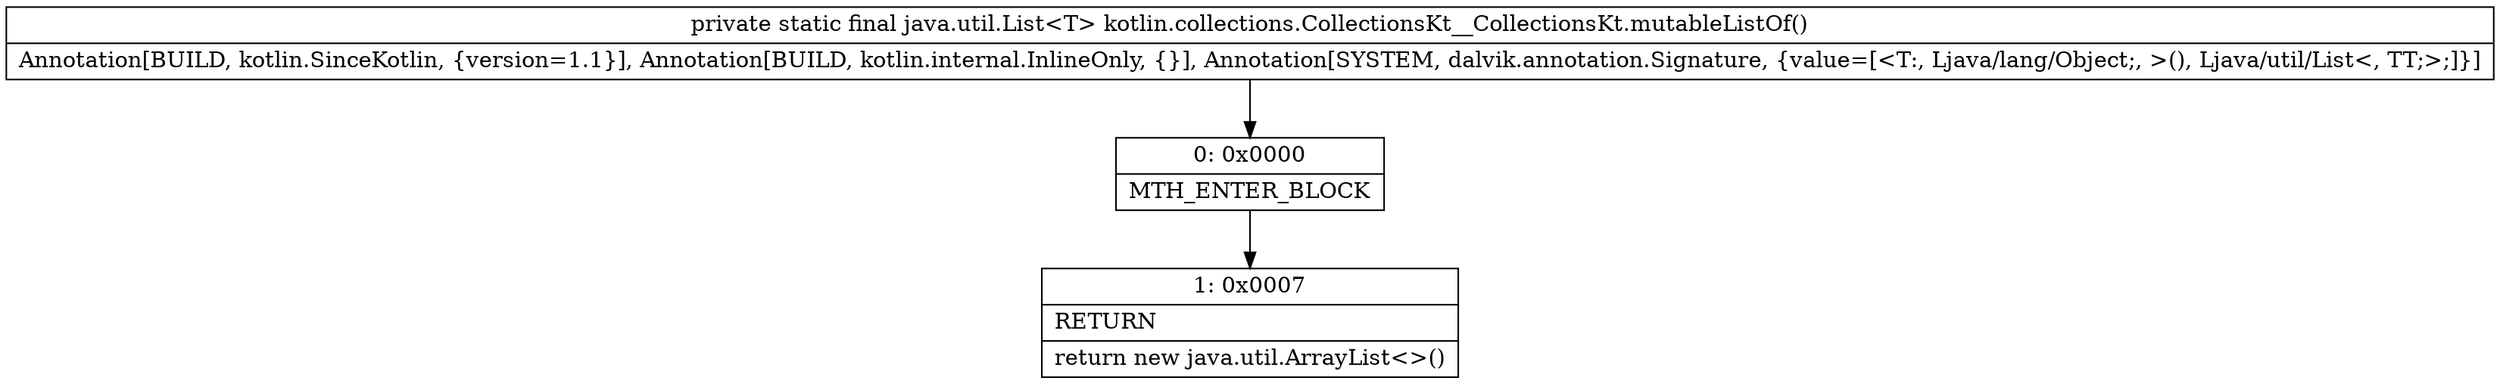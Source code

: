 digraph "CFG forkotlin.collections.CollectionsKt__CollectionsKt.mutableListOf()Ljava\/util\/List;" {
Node_0 [shape=record,label="{0\:\ 0x0000|MTH_ENTER_BLOCK\l}"];
Node_1 [shape=record,label="{1\:\ 0x0007|RETURN\l|return new java.util.ArrayList\<\>()\l}"];
MethodNode[shape=record,label="{private static final java.util.List\<T\> kotlin.collections.CollectionsKt__CollectionsKt.mutableListOf()  | Annotation[BUILD, kotlin.SinceKotlin, \{version=1.1\}], Annotation[BUILD, kotlin.internal.InlineOnly, \{\}], Annotation[SYSTEM, dalvik.annotation.Signature, \{value=[\<T:, Ljava\/lang\/Object;, \>(), Ljava\/util\/List\<, TT;\>;]\}]\l}"];
MethodNode -> Node_0;
Node_0 -> Node_1;
}

